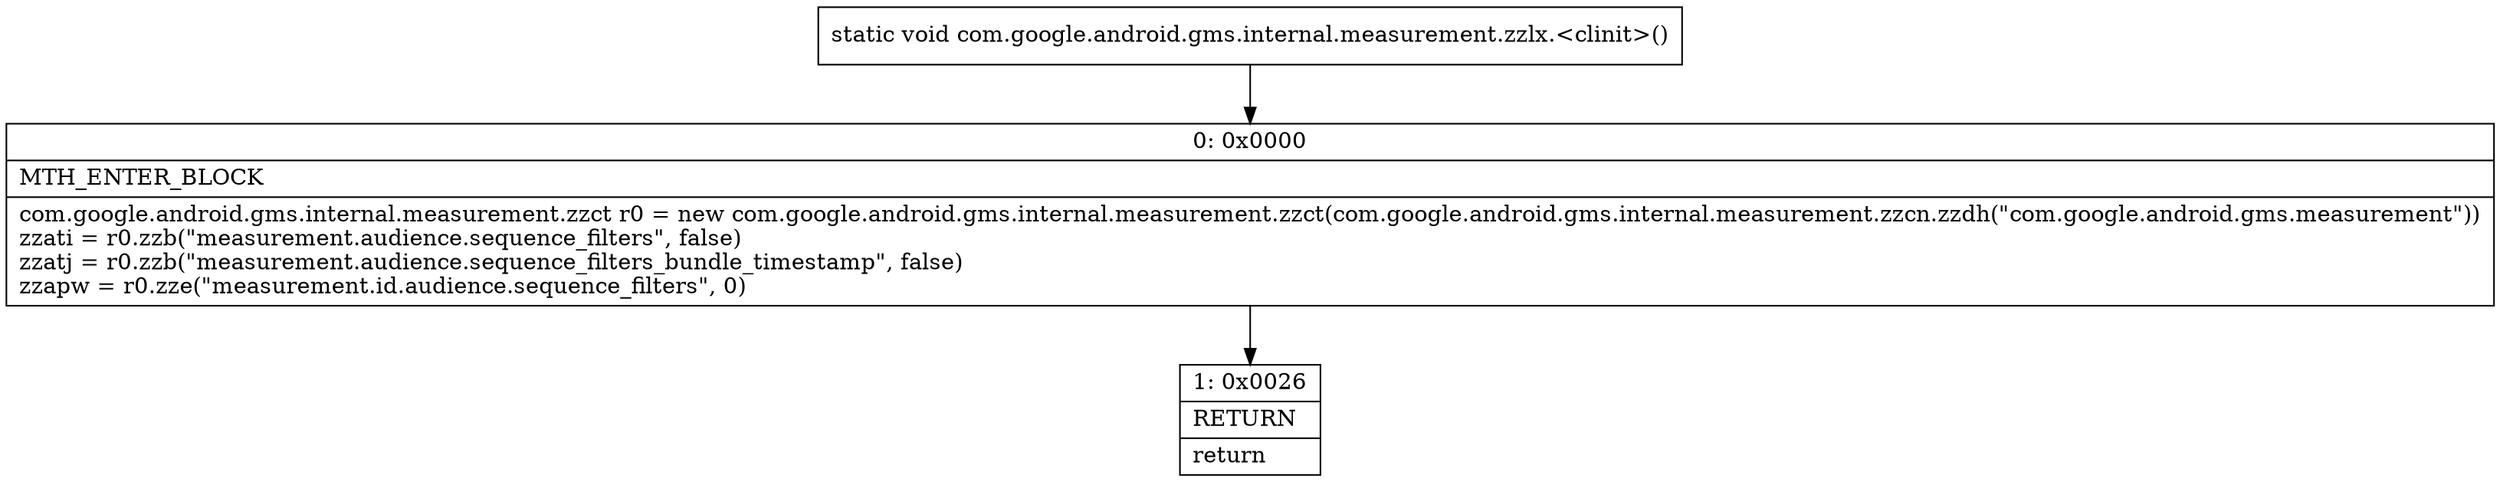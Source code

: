 digraph "CFG forcom.google.android.gms.internal.measurement.zzlx.\<clinit\>()V" {
Node_0 [shape=record,label="{0\:\ 0x0000|MTH_ENTER_BLOCK\l|com.google.android.gms.internal.measurement.zzct r0 = new com.google.android.gms.internal.measurement.zzct(com.google.android.gms.internal.measurement.zzcn.zzdh(\"com.google.android.gms.measurement\"))\lzzati = r0.zzb(\"measurement.audience.sequence_filters\", false)\lzzatj = r0.zzb(\"measurement.audience.sequence_filters_bundle_timestamp\", false)\lzzapw = r0.zze(\"measurement.id.audience.sequence_filters\", 0)\l}"];
Node_1 [shape=record,label="{1\:\ 0x0026|RETURN\l|return\l}"];
MethodNode[shape=record,label="{static void com.google.android.gms.internal.measurement.zzlx.\<clinit\>() }"];
MethodNode -> Node_0;
Node_0 -> Node_1;
}

